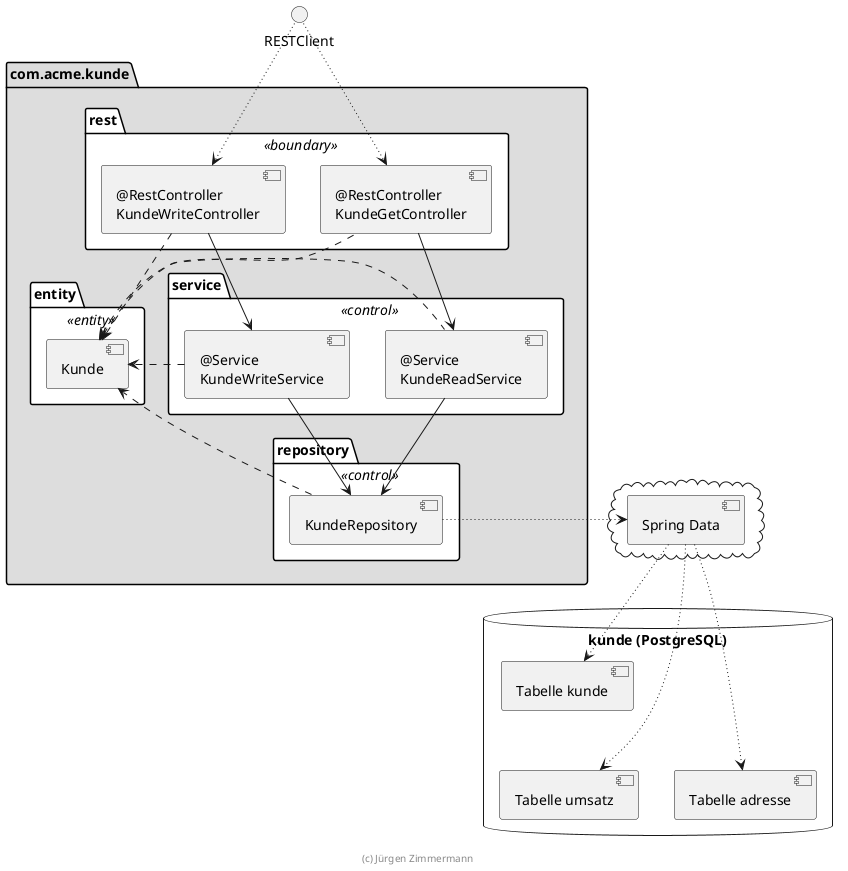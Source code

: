 ' Copyright (C) 2019 - present Juergen Zimmermann, Hochschule Karlsruhe
'
' This program is free software: you can redistribute it and/or modify
' it under the terms of the GNU General Public License as published by
' the Free Software Foundation, either version 3 of the License, or
' (at your option) any later version.
'
' This program is distributed in the hope that it will be useful,
' but WITHOUT ANY WARRANTY; without even the implied warranty of
' MERCHANTABILITY or FITNESS FOR A PARTICULAR PURPOSE.  See the
' GNU General Public License for more details.
'
' You should have received a copy of the GNU General Public License
' along with this program.  If not, see <https://www.gnu.org/licenses/>.
@startuml Komponenten

package com.acme.kunde #DDDDDD {
    package rest <<boundary>> #FFFFFF {
        [@RestController\nKundeGetController] as KundeGetController
        [@RestController\nKundeWriteController] as KundeWriteController
    }

    package service <<control>> #FFFFFF {
        [@Service\nKundeReadService] as KundeReadService
        [@Service\nKundeWriteService] as KundeWriteService
    }

    package repository <<control>> #FFFFFF {
        [KundeRepository]
    }

    package entity <<entity>> #FFFFFF {
        [Kunde]
    }
}

cloud {
    [Spring Data]
}

database "kunde (PostgreSQL)" {
    [Tabelle kunde]
    [Tabelle umsatz]
    [Tabelle adresse]

    [Tabelle kunde] -[hidden]-> [Tabelle adresse]
    [Tabelle kunde] -[hidden]-> [Tabelle umsatz]
}

RESTClient ~~> [KundeGetController]
RESTClient ~~> [KundeWriteController]

[KundeGetController] --> [KundeReadService]
[KundeWriteController] --> [KundeWriteService]
[KundeReadService] --> [KundeRepository]
[KundeWriteService] --> [KundeRepository]

[KundeGetController] .left.> [Kunde]
[KundeWriteController] ..> [Kunde]
[KundeReadService] .left.> [Kunde]
[KundeWriteService] ..> [Kunde]
[KundeRepository] ..> [Kunde]

[KundeRepository] ~right~> [Spring Data]
[Spring Data] ~~> [Tabelle kunde]
[Spring Data] ~~> [Tabelle adresse]
[Spring Data] ~~> [Tabelle umsatz]

footer (c) Jürgen Zimmermann

@enduml
